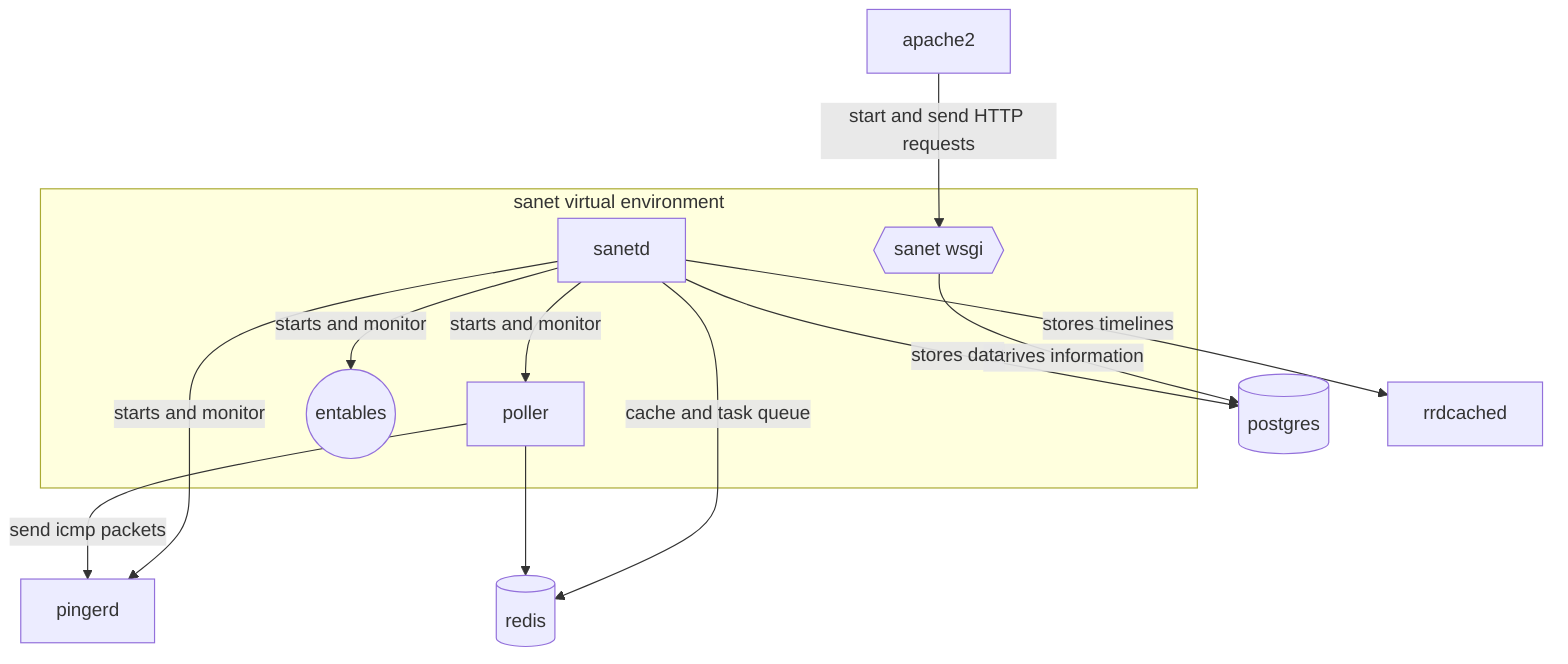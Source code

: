 flowchart TD
subgraph sanet virtual environment
A[sanetd]
B[poller]
H((entables))
I{{sanet wsgi}}
end
C[pingerd]
D[(redis)]
E[(postgres)]
F[apache2]
G[rrdcached]

A -- starts and monitor --> B & H & C
F -- start and send HTTP requests --> I
I -- retrives information --> E
A --stores data --> E
A -- cache and task queue --> D
B --> D
B -- send icmp packets--> C
A --stores timelines --> G